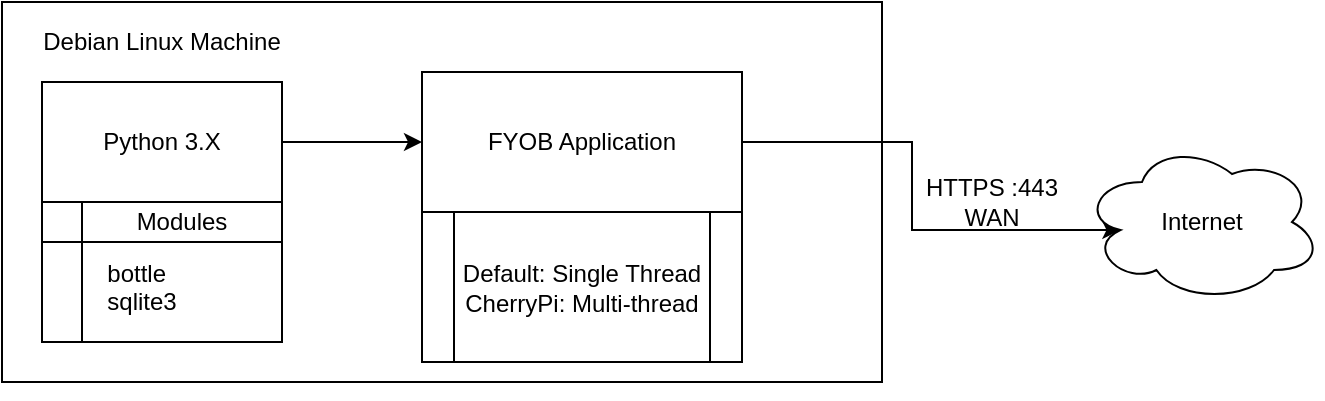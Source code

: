 <mxfile version="10.6.0" type="github"><diagram id="InWVqWDM8pXXwOSnP38j" name="Page-1"><mxGraphModel dx="1080" dy="524" grid="1" gridSize="10" guides="1" tooltips="1" connect="1" arrows="1" fold="1" page="1" pageScale="1" pageWidth="827" pageHeight="1169" math="0" shadow="0"><root><mxCell id="0"/><mxCell id="1" parent="0"/><mxCell id="CkXYrgIxcUMOD3I_BoF0-1" value="" style="rounded=0;whiteSpace=wrap;html=1;" vertex="1" parent="1"><mxGeometry x="20" y="20" width="440" height="190" as="geometry"/></mxCell><mxCell id="CkXYrgIxcUMOD3I_BoF0-2" value="Debian Linux Machine" style="text;html=1;strokeColor=none;fillColor=none;align=center;verticalAlign=middle;whiteSpace=wrap;rounded=0;" vertex="1" parent="1"><mxGeometry x="30" y="30" width="140" height="20" as="geometry"/></mxCell><mxCell id="CkXYrgIxcUMOD3I_BoF0-12" style="edgeStyle=orthogonalEdgeStyle;rounded=0;orthogonalLoop=1;jettySize=auto;html=1;exitX=1;exitY=0.5;exitDx=0;exitDy=0;entryX=0.16;entryY=0.55;entryDx=0;entryDy=0;entryPerimeter=0;" edge="1" parent="1" source="CkXYrgIxcUMOD3I_BoF0-3" target="CkXYrgIxcUMOD3I_BoF0-4"><mxGeometry relative="1" as="geometry"/></mxCell><mxCell id="CkXYrgIxcUMOD3I_BoF0-3" value="&lt;span&gt;FYOB Application&lt;/span&gt;" style="rounded=0;whiteSpace=wrap;html=1;" vertex="1" parent="1"><mxGeometry x="230" y="55" width="160" height="70" as="geometry"/></mxCell><mxCell id="CkXYrgIxcUMOD3I_BoF0-4" value="Internet" style="ellipse;shape=cloud;whiteSpace=wrap;html=1;" vertex="1" parent="1"><mxGeometry x="560" y="90" width="120" height="80" as="geometry"/></mxCell><mxCell id="CkXYrgIxcUMOD3I_BoF0-14" style="edgeStyle=orthogonalEdgeStyle;rounded=0;orthogonalLoop=1;jettySize=auto;html=1;exitX=1;exitY=0.5;exitDx=0;exitDy=0;entryX=0;entryY=0.5;entryDx=0;entryDy=0;" edge="1" parent="1" source="CkXYrgIxcUMOD3I_BoF0-6" target="CkXYrgIxcUMOD3I_BoF0-3"><mxGeometry relative="1" as="geometry"/></mxCell><mxCell id="CkXYrgIxcUMOD3I_BoF0-6" value="Python 3.X" style="rounded=0;whiteSpace=wrap;html=1;" vertex="1" parent="1"><mxGeometry x="40" y="60" width="120" height="60" as="geometry"/></mxCell><mxCell id="CkXYrgIxcUMOD3I_BoF0-7" value="" style="shape=internalStorage;whiteSpace=wrap;html=1;backgroundOutline=1;" vertex="1" parent="1"><mxGeometry x="40" y="120" width="120" height="70" as="geometry"/></mxCell><mxCell id="CkXYrgIxcUMOD3I_BoF0-8" value="Modules" style="text;html=1;strokeColor=none;fillColor=none;align=center;verticalAlign=middle;whiteSpace=wrap;rounded=0;" vertex="1" parent="1"><mxGeometry x="60" y="120" width="100" height="20" as="geometry"/></mxCell><mxCell id="CkXYrgIxcUMOD3I_BoF0-10" value="&lt;div style=&quot;text-align: left&quot;&gt;&lt;span&gt;bottle&lt;/span&gt;&lt;/div&gt;&lt;div style=&quot;text-align: left&quot;&gt;&lt;span&gt;sqlite3&lt;/span&gt;&lt;/div&gt;&lt;div style=&quot;text-align: left&quot;&gt;&lt;br&gt;&lt;/div&gt;" style="text;html=1;strokeColor=none;fillColor=none;align=center;verticalAlign=middle;whiteSpace=wrap;rounded=0;" vertex="1" parent="1"><mxGeometry x="40" y="140" width="100" height="60" as="geometry"/></mxCell><mxCell id="CkXYrgIxcUMOD3I_BoF0-11" style="edgeStyle=orthogonalEdgeStyle;rounded=0;orthogonalLoop=1;jettySize=auto;html=1;exitX=0.5;exitY=1;exitDx=0;exitDy=0;" edge="1" parent="1" source="CkXYrgIxcUMOD3I_BoF0-7" target="CkXYrgIxcUMOD3I_BoF0-7"><mxGeometry relative="1" as="geometry"/></mxCell><mxCell id="CkXYrgIxcUMOD3I_BoF0-13" value="HTTPS :443 WAN" style="text;html=1;strokeColor=none;fillColor=none;align=center;verticalAlign=middle;whiteSpace=wrap;rounded=0;" vertex="1" parent="1"><mxGeometry x="480" y="110" width="70" height="20" as="geometry"/></mxCell><mxCell id="CkXYrgIxcUMOD3I_BoF0-17" style="edgeStyle=orthogonalEdgeStyle;rounded=0;orthogonalLoop=1;jettySize=auto;html=1;exitX=0.5;exitY=1;exitDx=0;exitDy=0;" edge="1" parent="1" source="CkXYrgIxcUMOD3I_BoF0-1" target="CkXYrgIxcUMOD3I_BoF0-1"><mxGeometry relative="1" as="geometry"/></mxCell><mxCell id="CkXYrgIxcUMOD3I_BoF0-18" value="Default: Single Thread&lt;br&gt;CherryPi: Multi-thread&lt;br&gt;" style="shape=process;whiteSpace=wrap;html=1;backgroundOutline=1;" vertex="1" parent="1"><mxGeometry x="230" y="125" width="160" height="75" as="geometry"/></mxCell></root></mxGraphModel></diagram></mxfile>